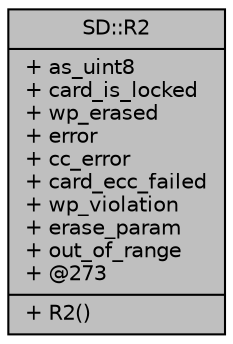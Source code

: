 digraph "SD::R2"
{
  edge [fontname="Helvetica",fontsize="10",labelfontname="Helvetica",labelfontsize="10"];
  node [fontname="Helvetica",fontsize="10",shape=record];
  Node1 [label="{SD::R2\n|+ as_uint8\l+ card_is_locked\l+ wp_erased\l+ error\l+ cc_error\l+ card_ecc_failed\l+ wp_violation\l+ erase_param\l+ out_of_range\l+ @273\l|+ R2()\l}",height=0.2,width=0.4,color="black", fillcolor="grey75", style="filled", fontcolor="black"];
}
